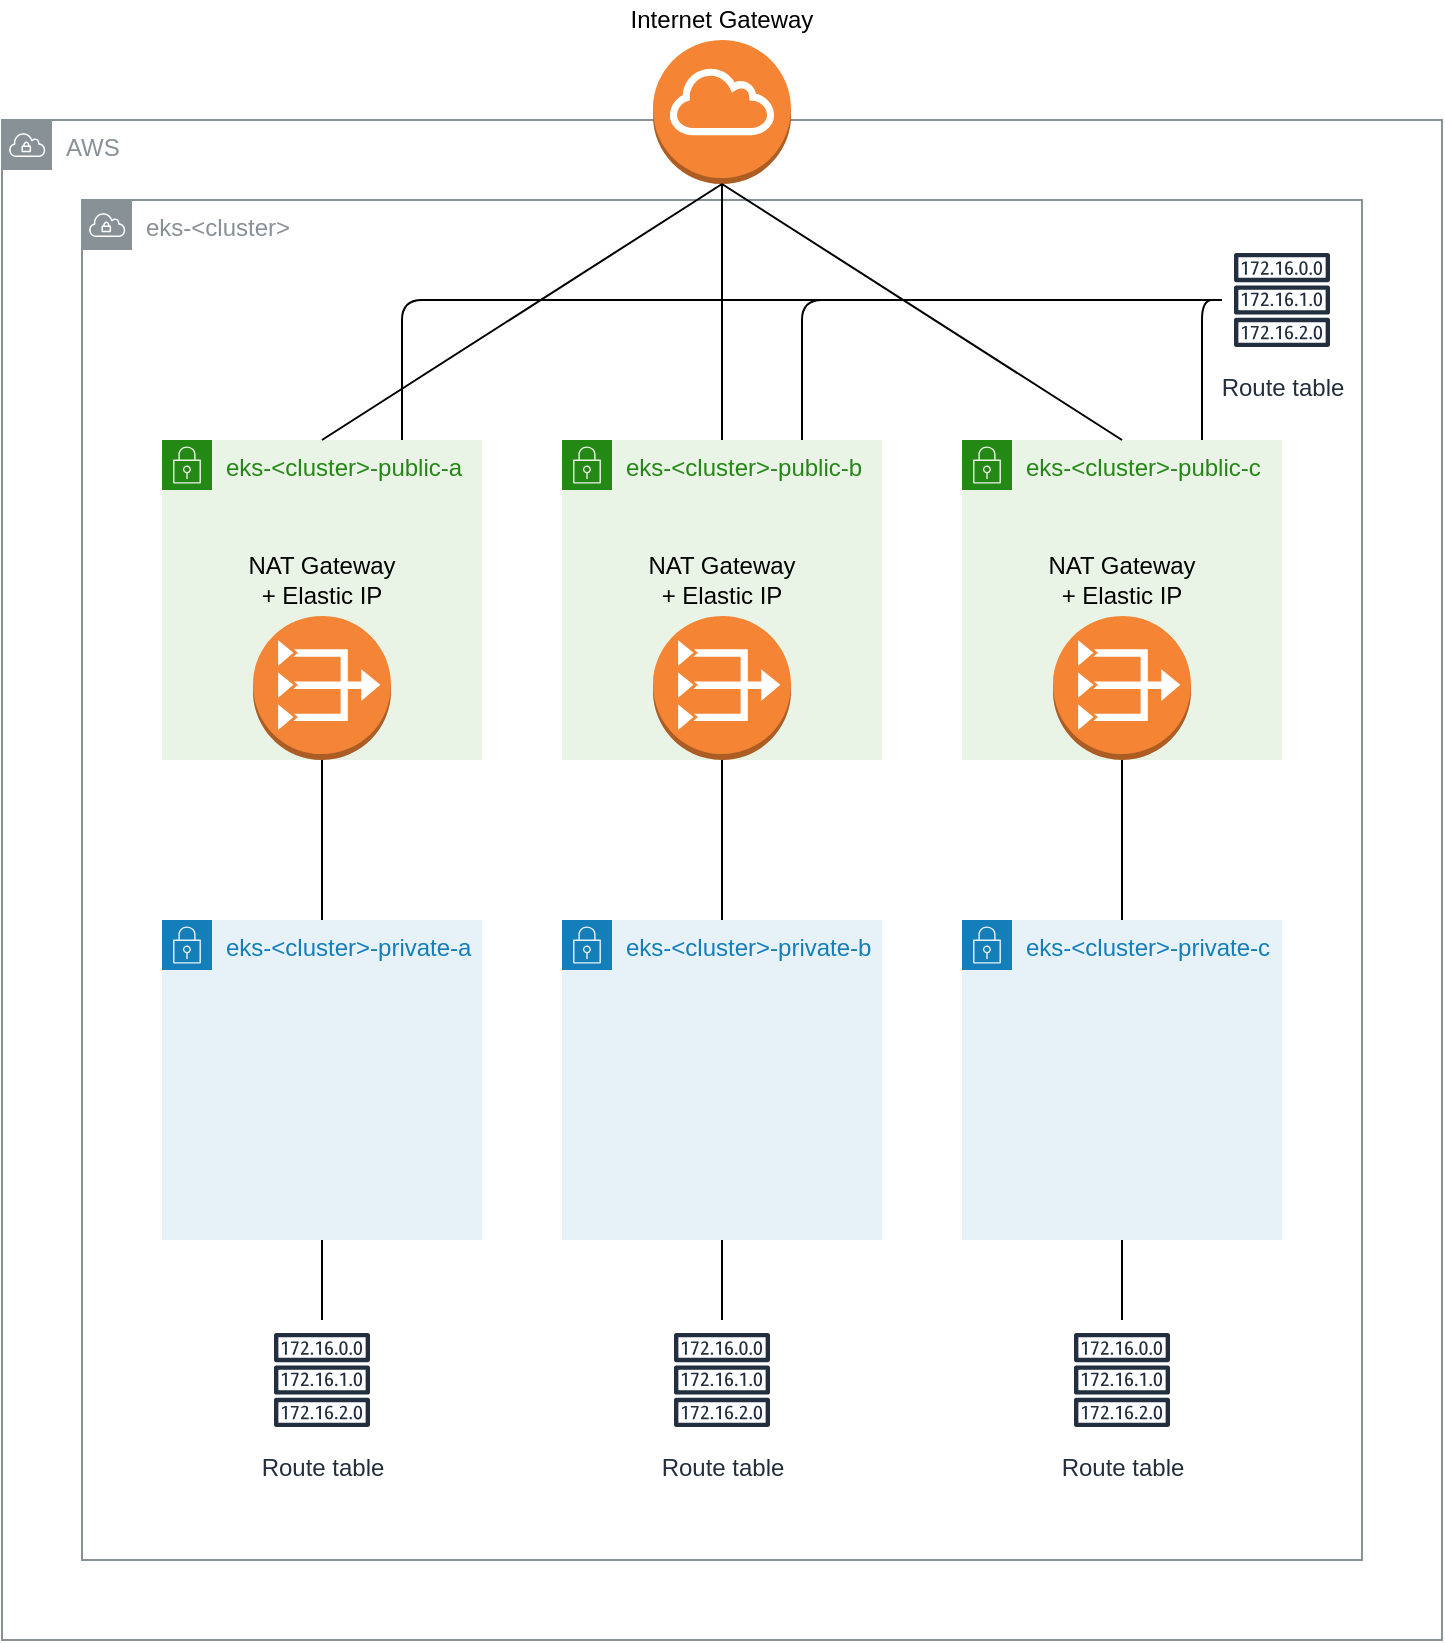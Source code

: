 <mxfile version="13.7.6" type="device"><diagram id="9-mGWpLFe5TygzQ2vb19" name="Page-1"><mxGraphModel dx="1690" dy="922" grid="1" gridSize="10" guides="1" tooltips="1" connect="1" arrows="1" fold="1" page="1" pageScale="1" pageWidth="827" pageHeight="1169" math="0" shadow="0"><root><mxCell id="0"/><mxCell id="1" parent="0"/><mxCell id="LdHI3JQKvVwwjZiTErDq-3" value="AWS" style="outlineConnect=0;gradientColor=none;html=1;whiteSpace=wrap;fontSize=12;fontStyle=0;shape=mxgraph.aws4.group;grIcon=mxgraph.aws4.group_vpc;strokeColor=#879196;fillColor=none;verticalAlign=top;align=left;spacingLeft=30;fontColor=#879196;dashed=0;" vertex="1" parent="1"><mxGeometry x="40" y="80" width="720" height="760" as="geometry"/></mxCell><mxCell id="LdHI3JQKvVwwjZiTErDq-1" value="eks-&amp;lt;cluster&amp;gt;" style="outlineConnect=0;gradientColor=none;html=1;whiteSpace=wrap;fontSize=12;fontStyle=0;shape=mxgraph.aws4.group;grIcon=mxgraph.aws4.group_vpc;strokeColor=#879196;fillColor=none;verticalAlign=top;align=left;spacingLeft=30;fontColor=#879196;dashed=0;" vertex="1" parent="1"><mxGeometry x="80" y="120" width="640" height="680" as="geometry"/></mxCell><mxCell id="LdHI3JQKvVwwjZiTErDq-2" value="" style="outlineConnect=0;dashed=0;verticalLabelPosition=bottom;verticalAlign=top;align=center;html=1;shape=mxgraph.aws3.internet_gateway;fillColor=#F58534;gradientColor=none;" vertex="1" parent="1"><mxGeometry x="365.5" y="40" width="69" height="72" as="geometry"/></mxCell><mxCell id="LdHI3JQKvVwwjZiTErDq-4" value="Internet Gateway" style="text;html=1;strokeColor=none;fillColor=none;align=center;verticalAlign=middle;whiteSpace=wrap;rounded=0;" vertex="1" parent="1"><mxGeometry x="320" y="20" width="160" height="20" as="geometry"/></mxCell><mxCell id="LdHI3JQKvVwwjZiTErDq-5" value="Route table" style="outlineConnect=0;fontColor=#232F3E;gradientColor=none;strokeColor=#232F3E;fillColor=#ffffff;dashed=0;verticalLabelPosition=bottom;verticalAlign=top;align=center;html=1;fontSize=12;fontStyle=0;aspect=fixed;shape=mxgraph.aws4.resourceIcon;resIcon=mxgraph.aws4.route_table;" vertex="1" parent="1"><mxGeometry x="650" y="140" width="60" height="60" as="geometry"/></mxCell><mxCell id="LdHI3JQKvVwwjZiTErDq-6" value="eks-&amp;lt;cluster&amp;gt;-private-a" style="points=[[0,0],[0.25,0],[0.5,0],[0.75,0],[1,0],[1,0.25],[1,0.5],[1,0.75],[1,1],[0.75,1],[0.5,1],[0.25,1],[0,1],[0,0.75],[0,0.5],[0,0.25]];outlineConnect=0;gradientColor=none;html=1;whiteSpace=wrap;fontSize=12;fontStyle=0;shape=mxgraph.aws4.group;grIcon=mxgraph.aws4.group_security_group;grStroke=0;strokeColor=#147EBA;fillColor=#E6F2F8;verticalAlign=top;align=left;spacingLeft=30;fontColor=#147EBA;dashed=0;" vertex="1" parent="1"><mxGeometry x="120" y="480" width="160" height="160" as="geometry"/></mxCell><mxCell id="LdHI3JQKvVwwjZiTErDq-7" value="eks-&amp;lt;cluster&amp;gt;-public-a" style="points=[[0,0],[0.25,0],[0.5,0],[0.75,0],[1,0],[1,0.25],[1,0.5],[1,0.75],[1,1],[0.75,1],[0.5,1],[0.25,1],[0,1],[0,0.75],[0,0.5],[0,0.25]];outlineConnect=0;gradientColor=none;html=1;whiteSpace=wrap;fontSize=12;fontStyle=0;shape=mxgraph.aws4.group;grIcon=mxgraph.aws4.group_security_group;grStroke=0;strokeColor=#248814;fillColor=#E9F3E6;verticalAlign=top;align=left;spacingLeft=30;fontColor=#248814;dashed=0;" vertex="1" parent="1"><mxGeometry x="120" y="240" width="160" height="160" as="geometry"/></mxCell><mxCell id="LdHI3JQKvVwwjZiTErDq-8" value="eks-&amp;lt;cluster&amp;gt;-public-b" style="points=[[0,0],[0.25,0],[0.5,0],[0.75,0],[1,0],[1,0.25],[1,0.5],[1,0.75],[1,1],[0.75,1],[0.5,1],[0.25,1],[0,1],[0,0.75],[0,0.5],[0,0.25]];outlineConnect=0;gradientColor=none;html=1;whiteSpace=wrap;fontSize=12;fontStyle=0;shape=mxgraph.aws4.group;grIcon=mxgraph.aws4.group_security_group;grStroke=0;strokeColor=#248814;fillColor=#E9F3E6;verticalAlign=top;align=left;spacingLeft=30;fontColor=#248814;dashed=0;" vertex="1" parent="1"><mxGeometry x="320" y="240" width="160" height="160" as="geometry"/></mxCell><mxCell id="LdHI3JQKvVwwjZiTErDq-9" value="eks-&amp;lt;cluster&amp;gt;-public-c" style="points=[[0,0],[0.25,0],[0.5,0],[0.75,0],[1,0],[1,0.25],[1,0.5],[1,0.75],[1,1],[0.75,1],[0.5,1],[0.25,1],[0,1],[0,0.75],[0,0.5],[0,0.25]];outlineConnect=0;gradientColor=none;html=1;whiteSpace=wrap;fontSize=12;fontStyle=0;shape=mxgraph.aws4.group;grIcon=mxgraph.aws4.group_security_group;grStroke=0;strokeColor=#248814;fillColor=#E9F3E6;verticalAlign=top;align=left;spacingLeft=30;fontColor=#248814;dashed=0;" vertex="1" parent="1"><mxGeometry x="520" y="240" width="160" height="160" as="geometry"/></mxCell><mxCell id="LdHI3JQKvVwwjZiTErDq-12" value="" style="endArrow=none;html=1;exitX=0.75;exitY=0;exitDx=0;exitDy=0;" edge="1" parent="1" source="LdHI3JQKvVwwjZiTErDq-9" target="LdHI3JQKvVwwjZiTErDq-5"><mxGeometry width="50" height="50" relative="1" as="geometry"><mxPoint x="340" y="510" as="sourcePoint"/><mxPoint x="390" y="460" as="targetPoint"/><Array as="points"><mxPoint x="640" y="170"/></Array></mxGeometry></mxCell><mxCell id="LdHI3JQKvVwwjZiTErDq-13" value="" style="endArrow=none;html=1;exitX=0.75;exitY=0;exitDx=0;exitDy=0;" edge="1" parent="1" source="LdHI3JQKvVwwjZiTErDq-8" target="LdHI3JQKvVwwjZiTErDq-5"><mxGeometry width="50" height="50" relative="1" as="geometry"><mxPoint x="340" y="510" as="sourcePoint"/><mxPoint x="390" y="460" as="targetPoint"/><Array as="points"><mxPoint x="440" y="170"/></Array></mxGeometry></mxCell><mxCell id="LdHI3JQKvVwwjZiTErDq-14" value="" style="endArrow=none;html=1;exitX=0.75;exitY=0;exitDx=0;exitDy=0;" edge="1" parent="1" source="LdHI3JQKvVwwjZiTErDq-7" target="LdHI3JQKvVwwjZiTErDq-5"><mxGeometry width="50" height="50" relative="1" as="geometry"><mxPoint x="340" y="480" as="sourcePoint"/><mxPoint x="390" y="430" as="targetPoint"/><Array as="points"><mxPoint x="240" y="170"/></Array></mxGeometry></mxCell><mxCell id="LdHI3JQKvVwwjZiTErDq-17" value="" style="outlineConnect=0;dashed=0;verticalLabelPosition=bottom;verticalAlign=top;align=center;html=1;shape=mxgraph.aws3.vpc_nat_gateway;fillColor=#F58534;gradientColor=none;" vertex="1" parent="1"><mxGeometry x="365.5" y="328" width="69" height="72" as="geometry"/></mxCell><mxCell id="LdHI3JQKvVwwjZiTErDq-18" value="" style="outlineConnect=0;dashed=0;verticalLabelPosition=bottom;verticalAlign=top;align=center;html=1;shape=mxgraph.aws3.vpc_nat_gateway;fillColor=#F58534;gradientColor=none;" vertex="1" parent="1"><mxGeometry x="565.5" y="328" width="69" height="72" as="geometry"/></mxCell><mxCell id="LdHI3JQKvVwwjZiTErDq-11" value="" style="outlineConnect=0;dashed=0;verticalLabelPosition=bottom;verticalAlign=top;align=center;html=1;shape=mxgraph.aws3.vpc_nat_gateway;fillColor=#F58536;gradientColor=none;" vertex="1" parent="1"><mxGeometry x="165.5" y="328" width="69" height="72" as="geometry"/></mxCell><mxCell id="LdHI3JQKvVwwjZiTErDq-15" value="NAT Gateway&lt;br&gt;+ Elastic IP" style="text;html=1;strokeColor=none;fillColor=none;align=center;verticalAlign=middle;whiteSpace=wrap;rounded=0;" vertex="1" parent="1"><mxGeometry x="140" y="300" width="120" height="20" as="geometry"/></mxCell><mxCell id="LdHI3JQKvVwwjZiTErDq-19" value="NAT Gateway&lt;br&gt;+ Elastic IP" style="text;html=1;strokeColor=none;fillColor=none;align=center;verticalAlign=middle;whiteSpace=wrap;rounded=0;" vertex="1" parent="1"><mxGeometry x="340" y="300" width="120" height="20" as="geometry"/></mxCell><mxCell id="LdHI3JQKvVwwjZiTErDq-20" value="NAT Gateway&lt;br&gt;+ Elastic IP" style="text;html=1;strokeColor=none;fillColor=none;align=center;verticalAlign=middle;whiteSpace=wrap;rounded=0;" vertex="1" parent="1"><mxGeometry x="540" y="300" width="120" height="20" as="geometry"/></mxCell><mxCell id="LdHI3JQKvVwwjZiTErDq-21" value="eks-&amp;lt;cluster&amp;gt;-private-c" style="points=[[0,0],[0.25,0],[0.5,0],[0.75,0],[1,0],[1,0.25],[1,0.5],[1,0.75],[1,1],[0.75,1],[0.5,1],[0.25,1],[0,1],[0,0.75],[0,0.5],[0,0.25]];outlineConnect=0;gradientColor=none;html=1;whiteSpace=wrap;fontSize=12;fontStyle=0;shape=mxgraph.aws4.group;grIcon=mxgraph.aws4.group_security_group;grStroke=0;strokeColor=#147EBA;fillColor=#E6F2F8;verticalAlign=top;align=left;spacingLeft=30;fontColor=#147EBA;dashed=0;" vertex="1" parent="1"><mxGeometry x="520" y="480" width="160" height="160" as="geometry"/></mxCell><mxCell id="LdHI3JQKvVwwjZiTErDq-22" value="eks-&amp;lt;cluster&amp;gt;-private-b" style="points=[[0,0],[0.25,0],[0.5,0],[0.75,0],[1,0],[1,0.25],[1,0.5],[1,0.75],[1,1],[0.75,1],[0.5,1],[0.25,1],[0,1],[0,0.75],[0,0.5],[0,0.25]];outlineConnect=0;gradientColor=none;html=1;whiteSpace=wrap;fontSize=12;fontStyle=0;shape=mxgraph.aws4.group;grIcon=mxgraph.aws4.group_security_group;grStroke=0;strokeColor=#147EBA;fillColor=#E6F2F8;verticalAlign=top;align=left;spacingLeft=30;fontColor=#147EBA;dashed=0;" vertex="1" parent="1"><mxGeometry x="320" y="480" width="160" height="160" as="geometry"/></mxCell><mxCell id="LdHI3JQKvVwwjZiTErDq-23" value="" style="endArrow=none;html=1;entryX=0.5;entryY=1;entryDx=0;entryDy=0;entryPerimeter=0;exitX=0.5;exitY=0;exitDx=0;exitDy=0;" edge="1" parent="1" source="LdHI3JQKvVwwjZiTErDq-6" target="LdHI3JQKvVwwjZiTErDq-11"><mxGeometry width="50" height="50" relative="1" as="geometry"><mxPoint x="340" y="430" as="sourcePoint"/><mxPoint x="390" y="380" as="targetPoint"/></mxGeometry></mxCell><mxCell id="LdHI3JQKvVwwjZiTErDq-24" value="" style="endArrow=none;html=1;entryX=0.5;entryY=1;entryDx=0;entryDy=0;entryPerimeter=0;exitX=0.5;exitY=0;exitDx=0;exitDy=0;" edge="1" parent="1" source="LdHI3JQKvVwwjZiTErDq-22" target="LdHI3JQKvVwwjZiTErDq-17"><mxGeometry width="50" height="50" relative="1" as="geometry"><mxPoint x="340" y="430" as="sourcePoint"/><mxPoint x="390" y="380" as="targetPoint"/></mxGeometry></mxCell><mxCell id="LdHI3JQKvVwwjZiTErDq-25" value="" style="endArrow=none;html=1;entryX=0.5;entryY=1;entryDx=0;entryDy=0;entryPerimeter=0;exitX=0.5;exitY=0;exitDx=0;exitDy=0;" edge="1" parent="1" source="LdHI3JQKvVwwjZiTErDq-21" target="LdHI3JQKvVwwjZiTErDq-18"><mxGeometry width="50" height="50" relative="1" as="geometry"><mxPoint x="340" y="430" as="sourcePoint"/><mxPoint x="390" y="380" as="targetPoint"/></mxGeometry></mxCell><mxCell id="LdHI3JQKvVwwjZiTErDq-26" value="" style="endArrow=none;html=1;entryX=0.5;entryY=1;entryDx=0;entryDy=0;entryPerimeter=0;exitX=0.5;exitY=0;exitDx=0;exitDy=0;" edge="1" parent="1" source="LdHI3JQKvVwwjZiTErDq-7" target="LdHI3JQKvVwwjZiTErDq-2"><mxGeometry width="50" height="50" relative="1" as="geometry"><mxPoint x="340" y="430" as="sourcePoint"/><mxPoint x="390" y="380" as="targetPoint"/></mxGeometry></mxCell><mxCell id="LdHI3JQKvVwwjZiTErDq-27" value="" style="endArrow=none;html=1;entryX=0.5;entryY=1;entryDx=0;entryDy=0;entryPerimeter=0;exitX=0.5;exitY=0;exitDx=0;exitDy=0;" edge="1" parent="1" source="LdHI3JQKvVwwjZiTErDq-8" target="LdHI3JQKvVwwjZiTErDq-2"><mxGeometry width="50" height="50" relative="1" as="geometry"><mxPoint x="340" y="430" as="sourcePoint"/><mxPoint x="390" y="380" as="targetPoint"/></mxGeometry></mxCell><mxCell id="LdHI3JQKvVwwjZiTErDq-28" value="" style="endArrow=none;html=1;entryX=0.5;entryY=1;entryDx=0;entryDy=0;entryPerimeter=0;exitX=0.5;exitY=0;exitDx=0;exitDy=0;" edge="1" parent="1" source="LdHI3JQKvVwwjZiTErDq-9" target="LdHI3JQKvVwwjZiTErDq-2"><mxGeometry width="50" height="50" relative="1" as="geometry"><mxPoint x="340" y="430" as="sourcePoint"/><mxPoint x="390" y="380" as="targetPoint"/></mxGeometry></mxCell><mxCell id="LdHI3JQKvVwwjZiTErDq-29" value="Route table" style="outlineConnect=0;fontColor=#232F3E;gradientColor=none;strokeColor=#232F3E;fillColor=#ffffff;dashed=0;verticalLabelPosition=bottom;verticalAlign=top;align=center;html=1;fontSize=12;fontStyle=0;aspect=fixed;shape=mxgraph.aws4.resourceIcon;resIcon=mxgraph.aws4.route_table;" vertex="1" parent="1"><mxGeometry x="570" y="680" width="60" height="60" as="geometry"/></mxCell><mxCell id="LdHI3JQKvVwwjZiTErDq-30" value="Route table" style="outlineConnect=0;fontColor=#232F3E;gradientColor=none;strokeColor=#232F3E;fillColor=#ffffff;dashed=0;verticalLabelPosition=bottom;verticalAlign=top;align=center;html=1;fontSize=12;fontStyle=0;aspect=fixed;shape=mxgraph.aws4.resourceIcon;resIcon=mxgraph.aws4.route_table;" vertex="1" parent="1"><mxGeometry x="370" y="680" width="60" height="60" as="geometry"/></mxCell><mxCell id="LdHI3JQKvVwwjZiTErDq-31" value="Route table" style="outlineConnect=0;fontColor=#232F3E;gradientColor=none;strokeColor=#232F3E;fillColor=#ffffff;dashed=0;verticalLabelPosition=bottom;verticalAlign=top;align=center;html=1;fontSize=12;fontStyle=0;aspect=fixed;shape=mxgraph.aws4.resourceIcon;resIcon=mxgraph.aws4.route_table;" vertex="1" parent="1"><mxGeometry x="170" y="680" width="60" height="60" as="geometry"/></mxCell><mxCell id="LdHI3JQKvVwwjZiTErDq-32" value="" style="endArrow=none;html=1;entryX=0.5;entryY=1;entryDx=0;entryDy=0;" edge="1" parent="1" source="LdHI3JQKvVwwjZiTErDq-31" target="LdHI3JQKvVwwjZiTErDq-6"><mxGeometry width="50" height="50" relative="1" as="geometry"><mxPoint x="340" y="580" as="sourcePoint"/><mxPoint x="390" y="530" as="targetPoint"/></mxGeometry></mxCell><mxCell id="LdHI3JQKvVwwjZiTErDq-33" value="" style="endArrow=none;html=1;entryX=0.5;entryY=1;entryDx=0;entryDy=0;" edge="1" parent="1" source="LdHI3JQKvVwwjZiTErDq-30" target="LdHI3JQKvVwwjZiTErDq-22"><mxGeometry width="50" height="50" relative="1" as="geometry"><mxPoint x="340" y="580" as="sourcePoint"/><mxPoint x="390" y="530" as="targetPoint"/></mxGeometry></mxCell><mxCell id="LdHI3JQKvVwwjZiTErDq-34" value="" style="endArrow=none;html=1;entryX=0.5;entryY=1;entryDx=0;entryDy=0;" edge="1" parent="1" source="LdHI3JQKvVwwjZiTErDq-29" target="LdHI3JQKvVwwjZiTErDq-21"><mxGeometry width="50" height="50" relative="1" as="geometry"><mxPoint x="340" y="580" as="sourcePoint"/><mxPoint x="390" y="530" as="targetPoint"/></mxGeometry></mxCell></root></mxGraphModel></diagram></mxfile>